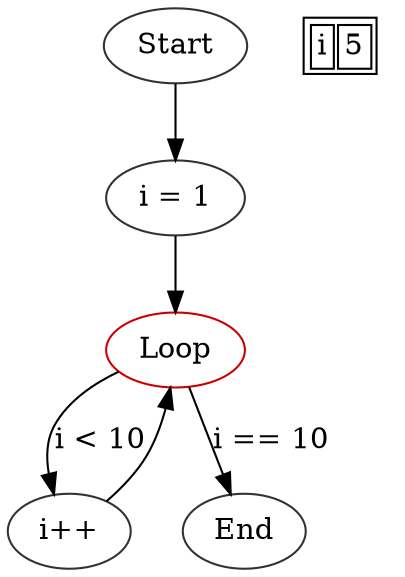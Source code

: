 digraph IncrementingLoop {
node1 [label="Start", color="#2e3436"]
node3 [label="i = 1", color="#2e3436"]
node4 [label="Loop", color="#cc0000"]
node5 [label="i++", color="#2e3436"]
node2 [label="End", color="#2e3436"]

node1 -> node3
node3 -> node4
node4 -> node5 [label="i < 10"]
node4 -> node2 [label="i == 10"]
node5 -> node4
variables [shape=none, label=<<table><tr><td>i</td><td>5</td></tr></table>>]
}
